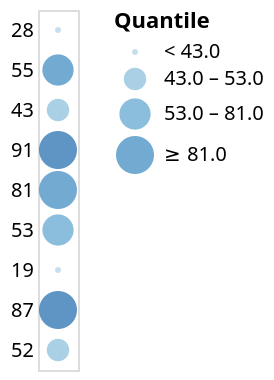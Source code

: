{
  "$schema": "https://vega.github.io/schema/vega-lite/v3.json",
  "data": {
    "values": [
      {"a": "A","b": 28}, {"a": "B","b": 55}, {"a": "C","b": 43},
      {"a": "D","b": 91}, {"a": "E","b": 81}, {"a": "F","b": 53},
      {"a": "G","b": 19}, {"a": "H","b": 87}, {"a": "I","b": 52}
    ]
  },
  "mark": "circle",
  "encoding": {
    "y": {
      "field": "b",
      "type": "nominal",
      "sort": null,
      "axis": {
        "ticks": false,
        "domain": false,
        "title": null
      }
    },
    "size": {
      "field": "b",
      "type": "quantitative",
      "scale": {
        "type": "quantile"
      }
    },
    "color": {
      "field": "b",
      "type": "quantitative",
      "scale": {
        "type": "quantile"
      },
      "legend": {
        "title": "Quantile"
      }
    }
  }
}
